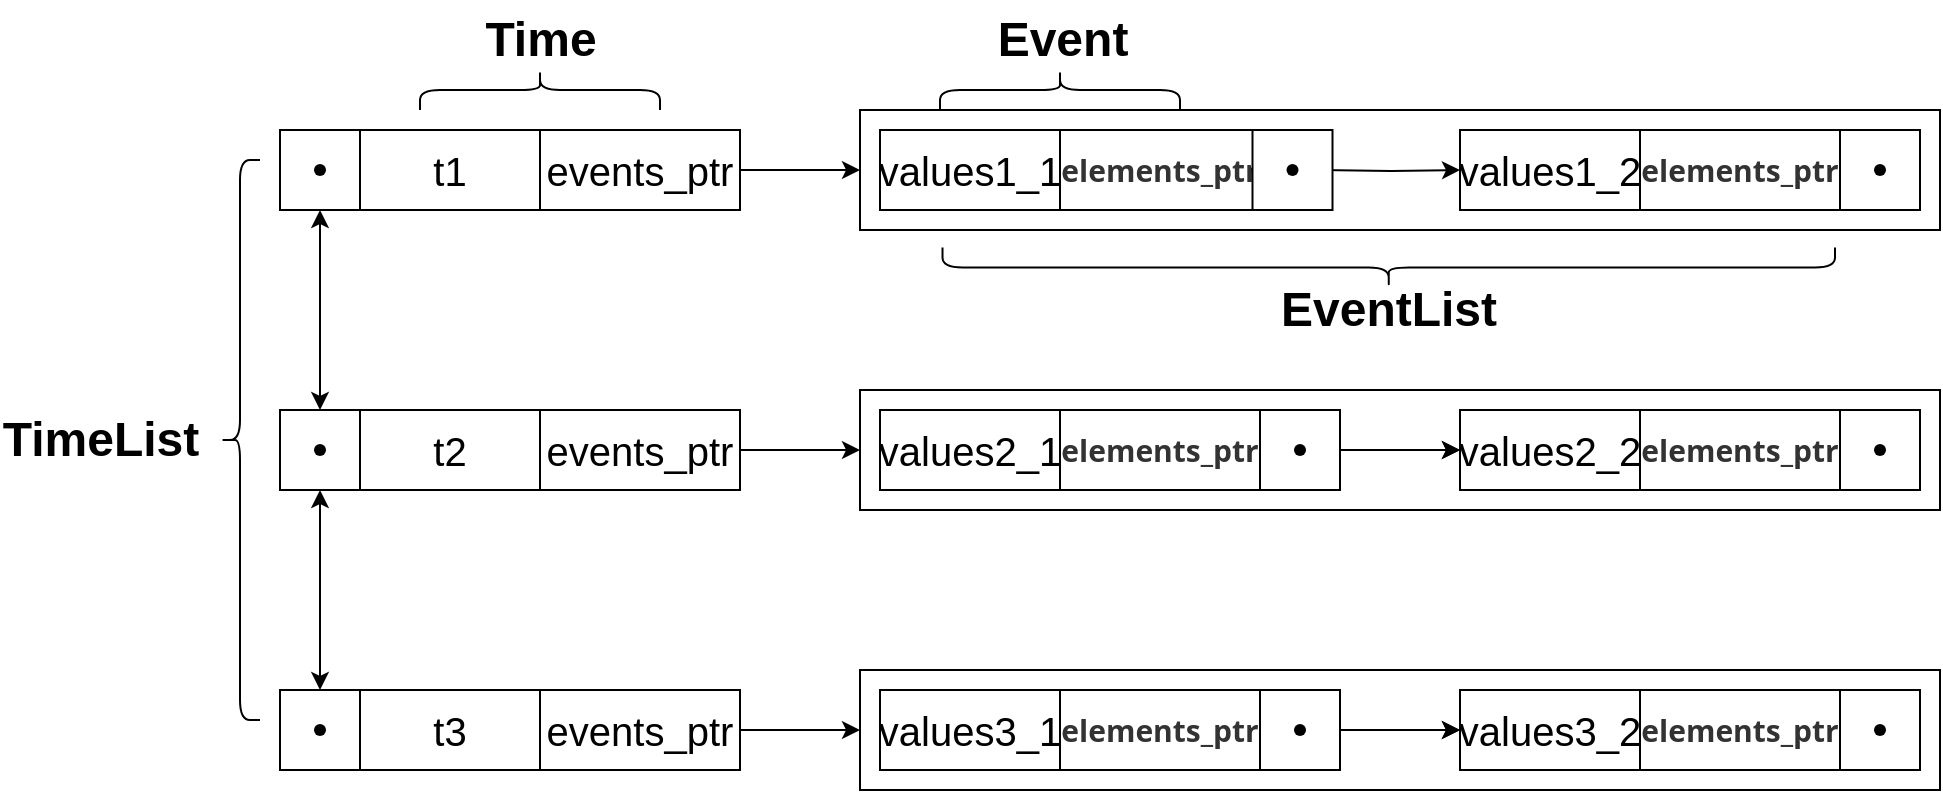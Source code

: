 <mxfile version="24.3.1" type="device">
  <diagram name="第 1 页" id="AFHFQIstp3RBvhfX0TRP">
    <mxGraphModel dx="1869" dy="535" grid="1" gridSize="10" guides="1" tooltips="1" connect="1" arrows="1" fold="1" page="1" pageScale="1" pageWidth="827" pageHeight="1169" math="0" shadow="0">
      <root>
        <mxCell id="0" />
        <mxCell id="1" parent="0" />
        <mxCell id="3Yn5QqjvRgR_XOIUeVAF-117" value="" style="rounded=0;whiteSpace=wrap;html=1;" vertex="1" parent="1">
          <mxGeometry x="220" y="510" width="540" height="60" as="geometry" />
        </mxCell>
        <mxCell id="3Yn5QqjvRgR_XOIUeVAF-116" value="" style="rounded=0;whiteSpace=wrap;html=1;" vertex="1" parent="1">
          <mxGeometry x="220" y="370" width="540" height="60" as="geometry" />
        </mxCell>
        <mxCell id="3Yn5QqjvRgR_XOIUeVAF-111" value="" style="rounded=0;whiteSpace=wrap;html=1;" vertex="1" parent="1">
          <mxGeometry x="220" y="230" width="540" height="60" as="geometry" />
        </mxCell>
        <mxCell id="3Yn5QqjvRgR_XOIUeVAF-17" value="&lt;font style=&quot;font-size: 20px;&quot;&gt;t1&lt;/font&gt;" style="rounded=0;whiteSpace=wrap;html=1;" vertex="1" parent="1">
          <mxGeometry x="-30" y="240" width="90" height="40" as="geometry" />
        </mxCell>
        <mxCell id="3Yn5QqjvRgR_XOIUeVAF-112" style="edgeStyle=orthogonalEdgeStyle;rounded=0;orthogonalLoop=1;jettySize=auto;html=1;entryX=0;entryY=0.5;entryDx=0;entryDy=0;" edge="1" parent="1" source="3Yn5QqjvRgR_XOIUeVAF-31" target="3Yn5QqjvRgR_XOIUeVAF-111">
          <mxGeometry relative="1" as="geometry" />
        </mxCell>
        <mxCell id="3Yn5QqjvRgR_XOIUeVAF-31" value="&lt;font style=&quot;font-size: 20px;&quot;&gt;events_ptr&lt;/font&gt;" style="rounded=0;whiteSpace=wrap;html=1;" vertex="1" parent="1">
          <mxGeometry x="60" y="240" width="100" height="40" as="geometry" />
        </mxCell>
        <mxCell id="3Yn5QqjvRgR_XOIUeVAF-32" value="&lt;font style=&quot;font-size: 20px;&quot;&gt;t2&lt;/font&gt;" style="rounded=0;whiteSpace=wrap;html=1;" vertex="1" parent="1">
          <mxGeometry x="-30" y="380" width="90" height="40" as="geometry" />
        </mxCell>
        <mxCell id="3Yn5QqjvRgR_XOIUeVAF-118" style="edgeStyle=orthogonalEdgeStyle;rounded=0;orthogonalLoop=1;jettySize=auto;html=1;exitX=1;exitY=0.5;exitDx=0;exitDy=0;entryX=0;entryY=0.5;entryDx=0;entryDy=0;" edge="1" parent="1" source="3Yn5QqjvRgR_XOIUeVAF-34" target="3Yn5QqjvRgR_XOIUeVAF-116">
          <mxGeometry relative="1" as="geometry" />
        </mxCell>
        <mxCell id="3Yn5QqjvRgR_XOIUeVAF-34" value="&lt;span style=&quot;font-size: 20px;&quot;&gt;events_ptr&lt;/span&gt;" style="rounded=0;whiteSpace=wrap;html=1;" vertex="1" parent="1">
          <mxGeometry x="60" y="380" width="100" height="40" as="geometry" />
        </mxCell>
        <mxCell id="3Yn5QqjvRgR_XOIUeVAF-37" value="&lt;font style=&quot;font-size: 20px;&quot;&gt;t3&lt;/font&gt;" style="rounded=0;whiteSpace=wrap;html=1;" vertex="1" parent="1">
          <mxGeometry x="-30" y="520" width="90" height="40" as="geometry" />
        </mxCell>
        <mxCell id="3Yn5QqjvRgR_XOIUeVAF-119" style="edgeStyle=orthogonalEdgeStyle;rounded=0;orthogonalLoop=1;jettySize=auto;html=1;exitX=1;exitY=0.5;exitDx=0;exitDy=0;entryX=0;entryY=0.5;entryDx=0;entryDy=0;" edge="1" parent="1" source="3Yn5QqjvRgR_XOIUeVAF-38" target="3Yn5QqjvRgR_XOIUeVAF-117">
          <mxGeometry relative="1" as="geometry" />
        </mxCell>
        <mxCell id="3Yn5QqjvRgR_XOIUeVAF-38" value="&lt;span style=&quot;font-size: 20px;&quot;&gt;events_ptr&lt;/span&gt;" style="rounded=0;whiteSpace=wrap;html=1;" vertex="1" parent="1">
          <mxGeometry x="60" y="520" width="100" height="40" as="geometry" />
        </mxCell>
        <mxCell id="3Yn5QqjvRgR_XOIUeVAF-42" value="&lt;font style=&quot;font-size: 20px;&quot;&gt;values1_1&lt;/font&gt;" style="rounded=0;whiteSpace=wrap;html=1;" vertex="1" parent="1">
          <mxGeometry x="230" y="240" width="90" height="40" as="geometry" />
        </mxCell>
        <mxCell id="3Yn5QqjvRgR_XOIUeVAF-47" style="edgeStyle=orthogonalEdgeStyle;rounded=0;orthogonalLoop=1;jettySize=auto;html=1;entryX=0;entryY=0.5;entryDx=0;entryDy=0;" edge="1" parent="1" target="3Yn5QqjvRgR_XOIUeVAF-46">
          <mxGeometry relative="1" as="geometry">
            <mxPoint x="450" y="260" as="sourcePoint" />
          </mxGeometry>
        </mxCell>
        <mxCell id="3Yn5QqjvRgR_XOIUeVAF-43" value="&lt;h4 style=&quot;box-sizing: border-box; break-after: avoid-page; break-inside: avoid; orphans: 4; font-size: 1.25em; margin-top: 1rem; margin-bottom: 1rem; position: relative; line-height: 1.4; cursor: text; white-space-collapse: preserve; color: rgb(51, 51, 51); font-family: &amp;quot;Open Sans&amp;quot;, &amp;quot;Clear Sans&amp;quot;, &amp;quot;Helvetica Neue&amp;quot;, Helvetica, Arial, &amp;quot;Segoe UI Emoji&amp;quot;, sans-serif; text-align: start;&quot; class=&quot;md-end-block md-heading md-focus&quot;&gt;&lt;span style=&quot;box-sizing: border-box;&quot; class=&quot;md-plain md-expand&quot;&gt;elements_ptr&lt;/span&gt;&lt;/h4&gt;" style="rounded=0;whiteSpace=wrap;html=1;" vertex="1" parent="1">
          <mxGeometry x="320" y="240" width="100" height="40" as="geometry" />
        </mxCell>
        <mxCell id="3Yn5QqjvRgR_XOIUeVAF-45" value="&lt;h4 style=&quot;box-sizing: border-box; break-after: avoid-page; break-inside: avoid; orphans: 4; font-size: 1.25em; margin-top: 1rem; margin-bottom: 1rem; position: relative; line-height: 1.4; cursor: text; white-space-collapse: preserve; color: rgb(51, 51, 51); font-family: &amp;quot;Open Sans&amp;quot;, &amp;quot;Clear Sans&amp;quot;, &amp;quot;Helvetica Neue&amp;quot;, Helvetica, Arial, &amp;quot;Segoe UI Emoji&amp;quot;, sans-serif; text-align: start;&quot; class=&quot;md-end-block md-heading md-focus&quot;&gt;&lt;span style=&quot;box-sizing: border-box;&quot; class=&quot;md-plain md-expand&quot;&gt;elements_ptr&lt;/span&gt;&lt;/h4&gt;" style="rounded=0;whiteSpace=wrap;html=1;" vertex="1" parent="1">
          <mxGeometry x="610" y="240" width="100" height="40" as="geometry" />
        </mxCell>
        <mxCell id="3Yn5QqjvRgR_XOIUeVAF-46" value="&lt;font style=&quot;font-size: 20px;&quot;&gt;values1_2&lt;/font&gt;" style="rounded=0;whiteSpace=wrap;html=1;" vertex="1" parent="1">
          <mxGeometry x="520" y="240" width="90" height="40" as="geometry" />
        </mxCell>
        <mxCell id="3Yn5QqjvRgR_XOIUeVAF-48" value="&lt;font style=&quot;font-size: 20px;&quot;&gt;values2_1&lt;/font&gt;" style="rounded=0;whiteSpace=wrap;html=1;" vertex="1" parent="1">
          <mxGeometry x="230" y="380" width="90" height="40" as="geometry" />
        </mxCell>
        <mxCell id="3Yn5QqjvRgR_XOIUeVAF-49" style="edgeStyle=orthogonalEdgeStyle;rounded=0;orthogonalLoop=1;jettySize=auto;html=1;exitX=1;exitY=0.5;exitDx=0;exitDy=0;entryX=0;entryY=0.5;entryDx=0;entryDy=0;" edge="1" target="3Yn5QqjvRgR_XOIUeVAF-52" parent="1">
          <mxGeometry relative="1" as="geometry">
            <mxPoint x="490" y="400" as="sourcePoint" />
          </mxGeometry>
        </mxCell>
        <mxCell id="3Yn5QqjvRgR_XOIUeVAF-50" value="&lt;h4 style=&quot;box-sizing: border-box; break-after: avoid-page; break-inside: avoid; orphans: 4; font-size: 1.25em; margin-top: 1rem; margin-bottom: 1rem; position: relative; line-height: 1.4; cursor: text; white-space-collapse: preserve; color: rgb(51, 51, 51); font-family: &amp;quot;Open Sans&amp;quot;, &amp;quot;Clear Sans&amp;quot;, &amp;quot;Helvetica Neue&amp;quot;, Helvetica, Arial, &amp;quot;Segoe UI Emoji&amp;quot;, sans-serif; text-align: start;&quot; class=&quot;md-end-block md-heading md-focus&quot;&gt;&lt;span style=&quot;box-sizing: border-box;&quot; class=&quot;md-plain md-expand&quot;&gt;elements_ptr&lt;/span&gt;&lt;/h4&gt;" style="rounded=0;whiteSpace=wrap;html=1;" vertex="1" parent="1">
          <mxGeometry x="320" y="380" width="100" height="40" as="geometry" />
        </mxCell>
        <mxCell id="3Yn5QqjvRgR_XOIUeVAF-51" value="&lt;h4 style=&quot;box-sizing: border-box; break-after: avoid-page; break-inside: avoid; orphans: 4; font-size: 1.25em; margin-top: 1rem; margin-bottom: 1rem; position: relative; line-height: 1.4; cursor: text; white-space-collapse: preserve; color: rgb(51, 51, 51); font-family: &amp;quot;Open Sans&amp;quot;, &amp;quot;Clear Sans&amp;quot;, &amp;quot;Helvetica Neue&amp;quot;, Helvetica, Arial, &amp;quot;Segoe UI Emoji&amp;quot;, sans-serif; text-align: start;&quot; class=&quot;md-end-block md-heading md-focus&quot;&gt;&lt;span style=&quot;box-sizing: border-box;&quot; class=&quot;md-plain md-expand&quot;&gt;elements_ptr&lt;/span&gt;&lt;/h4&gt;" style="rounded=0;whiteSpace=wrap;html=1;" vertex="1" parent="1">
          <mxGeometry x="610" y="380" width="100" height="40" as="geometry" />
        </mxCell>
        <mxCell id="3Yn5QqjvRgR_XOIUeVAF-52" value="&lt;font style=&quot;font-size: 20px;&quot;&gt;values2_2&lt;/font&gt;" style="rounded=0;whiteSpace=wrap;html=1;" vertex="1" parent="1">
          <mxGeometry x="520" y="380" width="90" height="40" as="geometry" />
        </mxCell>
        <mxCell id="3Yn5QqjvRgR_XOIUeVAF-54" value="&lt;font style=&quot;font-size: 20px;&quot;&gt;values3_1&lt;/font&gt;" style="rounded=0;whiteSpace=wrap;html=1;" vertex="1" parent="1">
          <mxGeometry x="230" y="520" width="90" height="40" as="geometry" />
        </mxCell>
        <mxCell id="3Yn5QqjvRgR_XOIUeVAF-55" style="edgeStyle=orthogonalEdgeStyle;rounded=0;orthogonalLoop=1;jettySize=auto;html=1;exitX=1;exitY=0.5;exitDx=0;exitDy=0;entryX=0;entryY=0.5;entryDx=0;entryDy=0;" edge="1" target="3Yn5QqjvRgR_XOIUeVAF-58" parent="1">
          <mxGeometry relative="1" as="geometry">
            <mxPoint x="490" y="540" as="sourcePoint" />
          </mxGeometry>
        </mxCell>
        <mxCell id="3Yn5QqjvRgR_XOIUeVAF-56" value="&lt;h4 style=&quot;box-sizing: border-box; break-after: avoid-page; break-inside: avoid; orphans: 4; font-size: 1.25em; margin-top: 1rem; margin-bottom: 1rem; position: relative; line-height: 1.4; cursor: text; white-space-collapse: preserve; color: rgb(51, 51, 51); font-family: &amp;quot;Open Sans&amp;quot;, &amp;quot;Clear Sans&amp;quot;, &amp;quot;Helvetica Neue&amp;quot;, Helvetica, Arial, &amp;quot;Segoe UI Emoji&amp;quot;, sans-serif; text-align: start;&quot; class=&quot;md-end-block md-heading md-focus&quot;&gt;&lt;span style=&quot;box-sizing: border-box;&quot; class=&quot;md-plain md-expand&quot;&gt;elements_ptr&lt;/span&gt;&lt;/h4&gt;" style="rounded=0;whiteSpace=wrap;html=1;" vertex="1" parent="1">
          <mxGeometry x="320" y="520" width="100" height="40" as="geometry" />
        </mxCell>
        <mxCell id="3Yn5QqjvRgR_XOIUeVAF-57" value="&lt;h4 style=&quot;box-sizing: border-box; break-after: avoid-page; break-inside: avoid; orphans: 4; font-size: 1.25em; margin-top: 1rem; margin-bottom: 1rem; position: relative; line-height: 1.4; cursor: text; white-space-collapse: preserve; color: rgb(51, 51, 51); font-family: &amp;quot;Open Sans&amp;quot;, &amp;quot;Clear Sans&amp;quot;, &amp;quot;Helvetica Neue&amp;quot;, Helvetica, Arial, &amp;quot;Segoe UI Emoji&amp;quot;, sans-serif; text-align: start;&quot; class=&quot;md-end-block md-heading md-focus&quot;&gt;&lt;span style=&quot;box-sizing: border-box;&quot; class=&quot;md-plain md-expand&quot;&gt;elements_ptr&lt;/span&gt;&lt;/h4&gt;" style="rounded=0;whiteSpace=wrap;html=1;" vertex="1" parent="1">
          <mxGeometry x="610" y="520" width="100" height="40" as="geometry" />
        </mxCell>
        <mxCell id="3Yn5QqjvRgR_XOIUeVAF-58" value="&lt;font style=&quot;font-size: 20px;&quot;&gt;values3_2&lt;/font&gt;" style="rounded=0;whiteSpace=wrap;html=1;" vertex="1" parent="1">
          <mxGeometry x="520" y="520" width="90" height="40" as="geometry" />
        </mxCell>
        <mxCell id="3Yn5QqjvRgR_XOIUeVAF-61" value="" style="shape=curlyBracket;whiteSpace=wrap;html=1;rounded=1;labelPosition=left;verticalLabelPosition=middle;align=right;verticalAlign=middle;" vertex="1" parent="1">
          <mxGeometry x="-100" y="255" width="20" height="280" as="geometry" />
        </mxCell>
        <mxCell id="3Yn5QqjvRgR_XOIUeVAF-62" value="TimeList" style="text;strokeColor=none;fillColor=none;html=1;fontSize=24;fontStyle=1;verticalAlign=middle;align=center;" vertex="1" parent="1">
          <mxGeometry x="-210" y="375" width="100" height="40" as="geometry" />
        </mxCell>
        <mxCell id="3Yn5QqjvRgR_XOIUeVAF-64" value="" style="shape=curlyBracket;whiteSpace=wrap;html=1;rounded=1;labelPosition=left;verticalLabelPosition=middle;align=right;verticalAlign=middle;rotation=90;" vertex="1" parent="1">
          <mxGeometry x="50" y="160" width="20" height="120" as="geometry" />
        </mxCell>
        <mxCell id="3Yn5QqjvRgR_XOIUeVAF-65" value="Time" style="text;strokeColor=none;fillColor=none;html=1;fontSize=24;fontStyle=1;verticalAlign=middle;align=center;" vertex="1" parent="1">
          <mxGeometry x="10" y="175" width="100" height="40" as="geometry" />
        </mxCell>
        <mxCell id="3Yn5QqjvRgR_XOIUeVAF-66" value="Event" style="text;strokeColor=none;fillColor=none;html=1;fontSize=24;fontStyle=1;verticalAlign=middle;align=center;" vertex="1" parent="1">
          <mxGeometry x="271" y="175" width="100" height="40" as="geometry" />
        </mxCell>
        <mxCell id="3Yn5QqjvRgR_XOIUeVAF-67" value="" style="shape=curlyBracket;whiteSpace=wrap;html=1;rounded=1;labelPosition=left;verticalLabelPosition=middle;align=right;verticalAlign=middle;rotation=90;" vertex="1" parent="1">
          <mxGeometry x="310" y="160" width="20" height="120" as="geometry" />
        </mxCell>
        <mxCell id="3Yn5QqjvRgR_XOIUeVAF-69" value="" style="shape=curlyBracket;whiteSpace=wrap;html=1;rounded=1;labelPosition=left;verticalLabelPosition=middle;align=right;verticalAlign=middle;rotation=-90;" vertex="1" parent="1">
          <mxGeometry x="474.38" y="85.63" width="20" height="446.25" as="geometry" />
        </mxCell>
        <mxCell id="3Yn5QqjvRgR_XOIUeVAF-70" value="EventList" style="text;strokeColor=none;fillColor=none;html=1;fontSize=24;fontStyle=1;verticalAlign=middle;align=center;" vertex="1" parent="1">
          <mxGeometry x="434.38" y="310" width="100" height="40" as="geometry" />
        </mxCell>
        <mxCell id="3Yn5QqjvRgR_XOIUeVAF-89" style="edgeStyle=orthogonalEdgeStyle;rounded=0;orthogonalLoop=1;jettySize=auto;html=1;exitX=0.5;exitY=1;exitDx=0;exitDy=0;entryX=0.5;entryY=0;entryDx=0;entryDy=0;startArrow=classic;startFill=1;" edge="1" parent="1" source="3Yn5QqjvRgR_XOIUeVAF-76" target="3Yn5QqjvRgR_XOIUeVAF-79">
          <mxGeometry relative="1" as="geometry" />
        </mxCell>
        <mxCell id="3Yn5QqjvRgR_XOIUeVAF-76" value="" style="rounded=0;whiteSpace=wrap;html=1;" vertex="1" parent="1">
          <mxGeometry x="-70" y="240" width="40" height="40" as="geometry" />
        </mxCell>
        <mxCell id="3Yn5QqjvRgR_XOIUeVAF-77" value="" style="shape=waypoint;sketch=0;fillStyle=solid;size=6;pointerEvents=1;points=[];fillColor=none;resizable=0;rotatable=0;perimeter=centerPerimeter;snapToPoint=1;" vertex="1" parent="1">
          <mxGeometry x="-60" y="250" width="20" height="20" as="geometry" />
        </mxCell>
        <mxCell id="3Yn5QqjvRgR_XOIUeVAF-78" value="" style="shape=waypoint;sketch=0;fillStyle=solid;size=6;pointerEvents=1;points=[];fillColor=none;resizable=0;rotatable=0;perimeter=centerPerimeter;snapToPoint=1;" vertex="1" parent="1">
          <mxGeometry x="-60" y="390" width="20" height="20" as="geometry" />
        </mxCell>
        <mxCell id="3Yn5QqjvRgR_XOIUeVAF-90" style="edgeStyle=orthogonalEdgeStyle;rounded=0;orthogonalLoop=1;jettySize=auto;html=1;exitX=0.5;exitY=1;exitDx=0;exitDy=0;entryX=0.5;entryY=0;entryDx=0;entryDy=0;startArrow=classic;startFill=1;" edge="1" parent="1" source="3Yn5QqjvRgR_XOIUeVAF-79" target="3Yn5QqjvRgR_XOIUeVAF-81">
          <mxGeometry relative="1" as="geometry" />
        </mxCell>
        <mxCell id="3Yn5QqjvRgR_XOIUeVAF-79" value="" style="rounded=0;whiteSpace=wrap;html=1;" vertex="1" parent="1">
          <mxGeometry x="-70" y="380" width="40" height="40" as="geometry" />
        </mxCell>
        <mxCell id="3Yn5QqjvRgR_XOIUeVAF-80" value="" style="shape=waypoint;sketch=0;fillStyle=solid;size=6;pointerEvents=1;points=[];fillColor=none;resizable=0;rotatable=0;perimeter=centerPerimeter;snapToPoint=1;" vertex="1" parent="1">
          <mxGeometry x="-60" y="530" width="20" height="20" as="geometry" />
        </mxCell>
        <mxCell id="3Yn5QqjvRgR_XOIUeVAF-81" value="" style="rounded=0;whiteSpace=wrap;html=1;" vertex="1" parent="1">
          <mxGeometry x="-70" y="520" width="40" height="40" as="geometry" />
        </mxCell>
        <mxCell id="3Yn5QqjvRgR_XOIUeVAF-82" value="" style="shape=waypoint;sketch=0;fillStyle=solid;size=6;pointerEvents=1;points=[];fillColor=none;resizable=0;rotatable=0;perimeter=centerPerimeter;snapToPoint=1;" vertex="1" parent="1">
          <mxGeometry x="-60" y="390" width="20" height="20" as="geometry" />
        </mxCell>
        <mxCell id="3Yn5QqjvRgR_XOIUeVAF-83" value="" style="shape=waypoint;sketch=0;fillStyle=solid;size=6;pointerEvents=1;points=[];fillColor=none;resizable=0;rotatable=0;perimeter=centerPerimeter;snapToPoint=1;" vertex="1" parent="1">
          <mxGeometry x="-60" y="530" width="20" height="20" as="geometry" />
        </mxCell>
        <mxCell id="3Yn5QqjvRgR_XOIUeVAF-94" value="" style="rounded=0;whiteSpace=wrap;html=1;" vertex="1" parent="1">
          <mxGeometry x="416.25" y="240" width="40" height="40" as="geometry" />
        </mxCell>
        <mxCell id="3Yn5QqjvRgR_XOIUeVAF-95" value="" style="shape=waypoint;sketch=0;fillStyle=solid;size=6;pointerEvents=1;points=[];fillColor=none;resizable=0;rotatable=0;perimeter=centerPerimeter;snapToPoint=1;" vertex="1" parent="1">
          <mxGeometry x="426.25" y="250" width="20" height="20" as="geometry" />
        </mxCell>
        <mxCell id="3Yn5QqjvRgR_XOIUeVAF-109" value="" style="edgeStyle=orthogonalEdgeStyle;rounded=0;orthogonalLoop=1;jettySize=auto;html=1;" edge="1" parent="1" source="3Yn5QqjvRgR_XOIUeVAF-98" target="3Yn5QqjvRgR_XOIUeVAF-52">
          <mxGeometry relative="1" as="geometry" />
        </mxCell>
        <mxCell id="3Yn5QqjvRgR_XOIUeVAF-98" value="" style="rounded=0;whiteSpace=wrap;html=1;" vertex="1" parent="1">
          <mxGeometry x="420" y="380" width="40" height="40" as="geometry" />
        </mxCell>
        <mxCell id="3Yn5QqjvRgR_XOIUeVAF-99" value="" style="shape=waypoint;sketch=0;fillStyle=solid;size=6;pointerEvents=1;points=[];fillColor=none;resizable=0;rotatable=0;perimeter=centerPerimeter;snapToPoint=1;" vertex="1" parent="1">
          <mxGeometry x="430" y="390" width="20" height="20" as="geometry" />
        </mxCell>
        <mxCell id="3Yn5QqjvRgR_XOIUeVAF-110" value="" style="edgeStyle=orthogonalEdgeStyle;rounded=0;orthogonalLoop=1;jettySize=auto;html=1;" edge="1" parent="1" source="3Yn5QqjvRgR_XOIUeVAF-100" target="3Yn5QqjvRgR_XOIUeVAF-58">
          <mxGeometry relative="1" as="geometry" />
        </mxCell>
        <mxCell id="3Yn5QqjvRgR_XOIUeVAF-100" value="" style="rounded=0;whiteSpace=wrap;html=1;" vertex="1" parent="1">
          <mxGeometry x="420" y="520" width="40" height="40" as="geometry" />
        </mxCell>
        <mxCell id="3Yn5QqjvRgR_XOIUeVAF-101" value="" style="shape=waypoint;sketch=0;fillStyle=solid;size=6;pointerEvents=1;points=[];fillColor=none;resizable=0;rotatable=0;perimeter=centerPerimeter;snapToPoint=1;" vertex="1" parent="1">
          <mxGeometry x="430" y="530" width="20" height="20" as="geometry" />
        </mxCell>
        <mxCell id="3Yn5QqjvRgR_XOIUeVAF-102" value="" style="rounded=0;whiteSpace=wrap;html=1;" vertex="1" parent="1">
          <mxGeometry x="710" y="240" width="40" height="40" as="geometry" />
        </mxCell>
        <mxCell id="3Yn5QqjvRgR_XOIUeVAF-103" value="" style="shape=waypoint;sketch=0;fillStyle=solid;size=6;pointerEvents=1;points=[];fillColor=none;resizable=0;rotatable=0;perimeter=centerPerimeter;snapToPoint=1;" vertex="1" parent="1">
          <mxGeometry x="720" y="250" width="20" height="20" as="geometry" />
        </mxCell>
        <mxCell id="3Yn5QqjvRgR_XOIUeVAF-104" value="" style="rounded=0;whiteSpace=wrap;html=1;" vertex="1" parent="1">
          <mxGeometry x="710" y="380" width="40" height="40" as="geometry" />
        </mxCell>
        <mxCell id="3Yn5QqjvRgR_XOIUeVAF-105" value="" style="shape=waypoint;sketch=0;fillStyle=solid;size=6;pointerEvents=1;points=[];fillColor=none;resizable=0;rotatable=0;perimeter=centerPerimeter;snapToPoint=1;" vertex="1" parent="1">
          <mxGeometry x="720" y="390" width="20" height="20" as="geometry" />
        </mxCell>
        <mxCell id="3Yn5QqjvRgR_XOIUeVAF-106" value="" style="rounded=0;whiteSpace=wrap;html=1;" vertex="1" parent="1">
          <mxGeometry x="710" y="520" width="40" height="40" as="geometry" />
        </mxCell>
        <mxCell id="3Yn5QqjvRgR_XOIUeVAF-107" value="" style="shape=waypoint;sketch=0;fillStyle=solid;size=6;pointerEvents=1;points=[];fillColor=none;resizable=0;rotatable=0;perimeter=centerPerimeter;snapToPoint=1;" vertex="1" parent="1">
          <mxGeometry x="720" y="530" width="20" height="20" as="geometry" />
        </mxCell>
      </root>
    </mxGraphModel>
  </diagram>
</mxfile>
